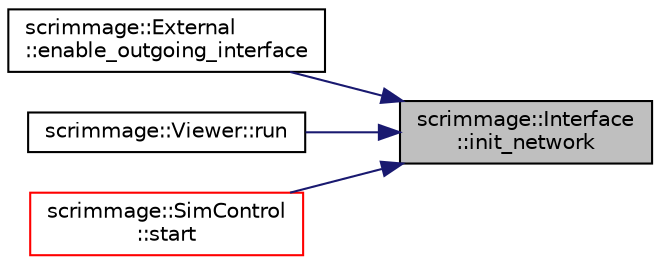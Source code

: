 digraph "scrimmage::Interface::init_network"
{
 // LATEX_PDF_SIZE
  edge [fontname="Helvetica",fontsize="10",labelfontname="Helvetica",labelfontsize="10"];
  node [fontname="Helvetica",fontsize="10",shape=record];
  rankdir="RL";
  Node1 [label="scrimmage::Interface\l::init_network",height=0.2,width=0.4,color="black", fillcolor="grey75", style="filled", fontcolor="black",tooltip=" "];
  Node1 -> Node2 [dir="back",color="midnightblue",fontsize="10",style="solid",fontname="Helvetica"];
  Node2 [label="scrimmage::External\l::enable_outgoing_interface",height=0.2,width=0.4,color="black", fillcolor="white", style="filled",URL="$classscrimmage_1_1External.html#ac1d3c34d43faf4b86fa70074f90d0bef",tooltip=" "];
  Node1 -> Node3 [dir="back",color="midnightblue",fontsize="10",style="solid",fontname="Helvetica"];
  Node3 [label="scrimmage::Viewer::run",height=0.2,width=0.4,color="black", fillcolor="white", style="filled",URL="$classscrimmage_1_1Viewer.html#a59e743cccc26251586a3090c6adf8f0f",tooltip=" "];
  Node1 -> Node4 [dir="back",color="midnightblue",fontsize="10",style="solid",fontname="Helvetica"];
  Node4 [label="scrimmage::SimControl\l::start",height=0.2,width=0.4,color="red", fillcolor="white", style="filled",URL="$classscrimmage_1_1SimControl.html#a75c4b43663707d047475606c9f7d2d93",tooltip="Starts the mission by generating entities and setting up logging."];
}

